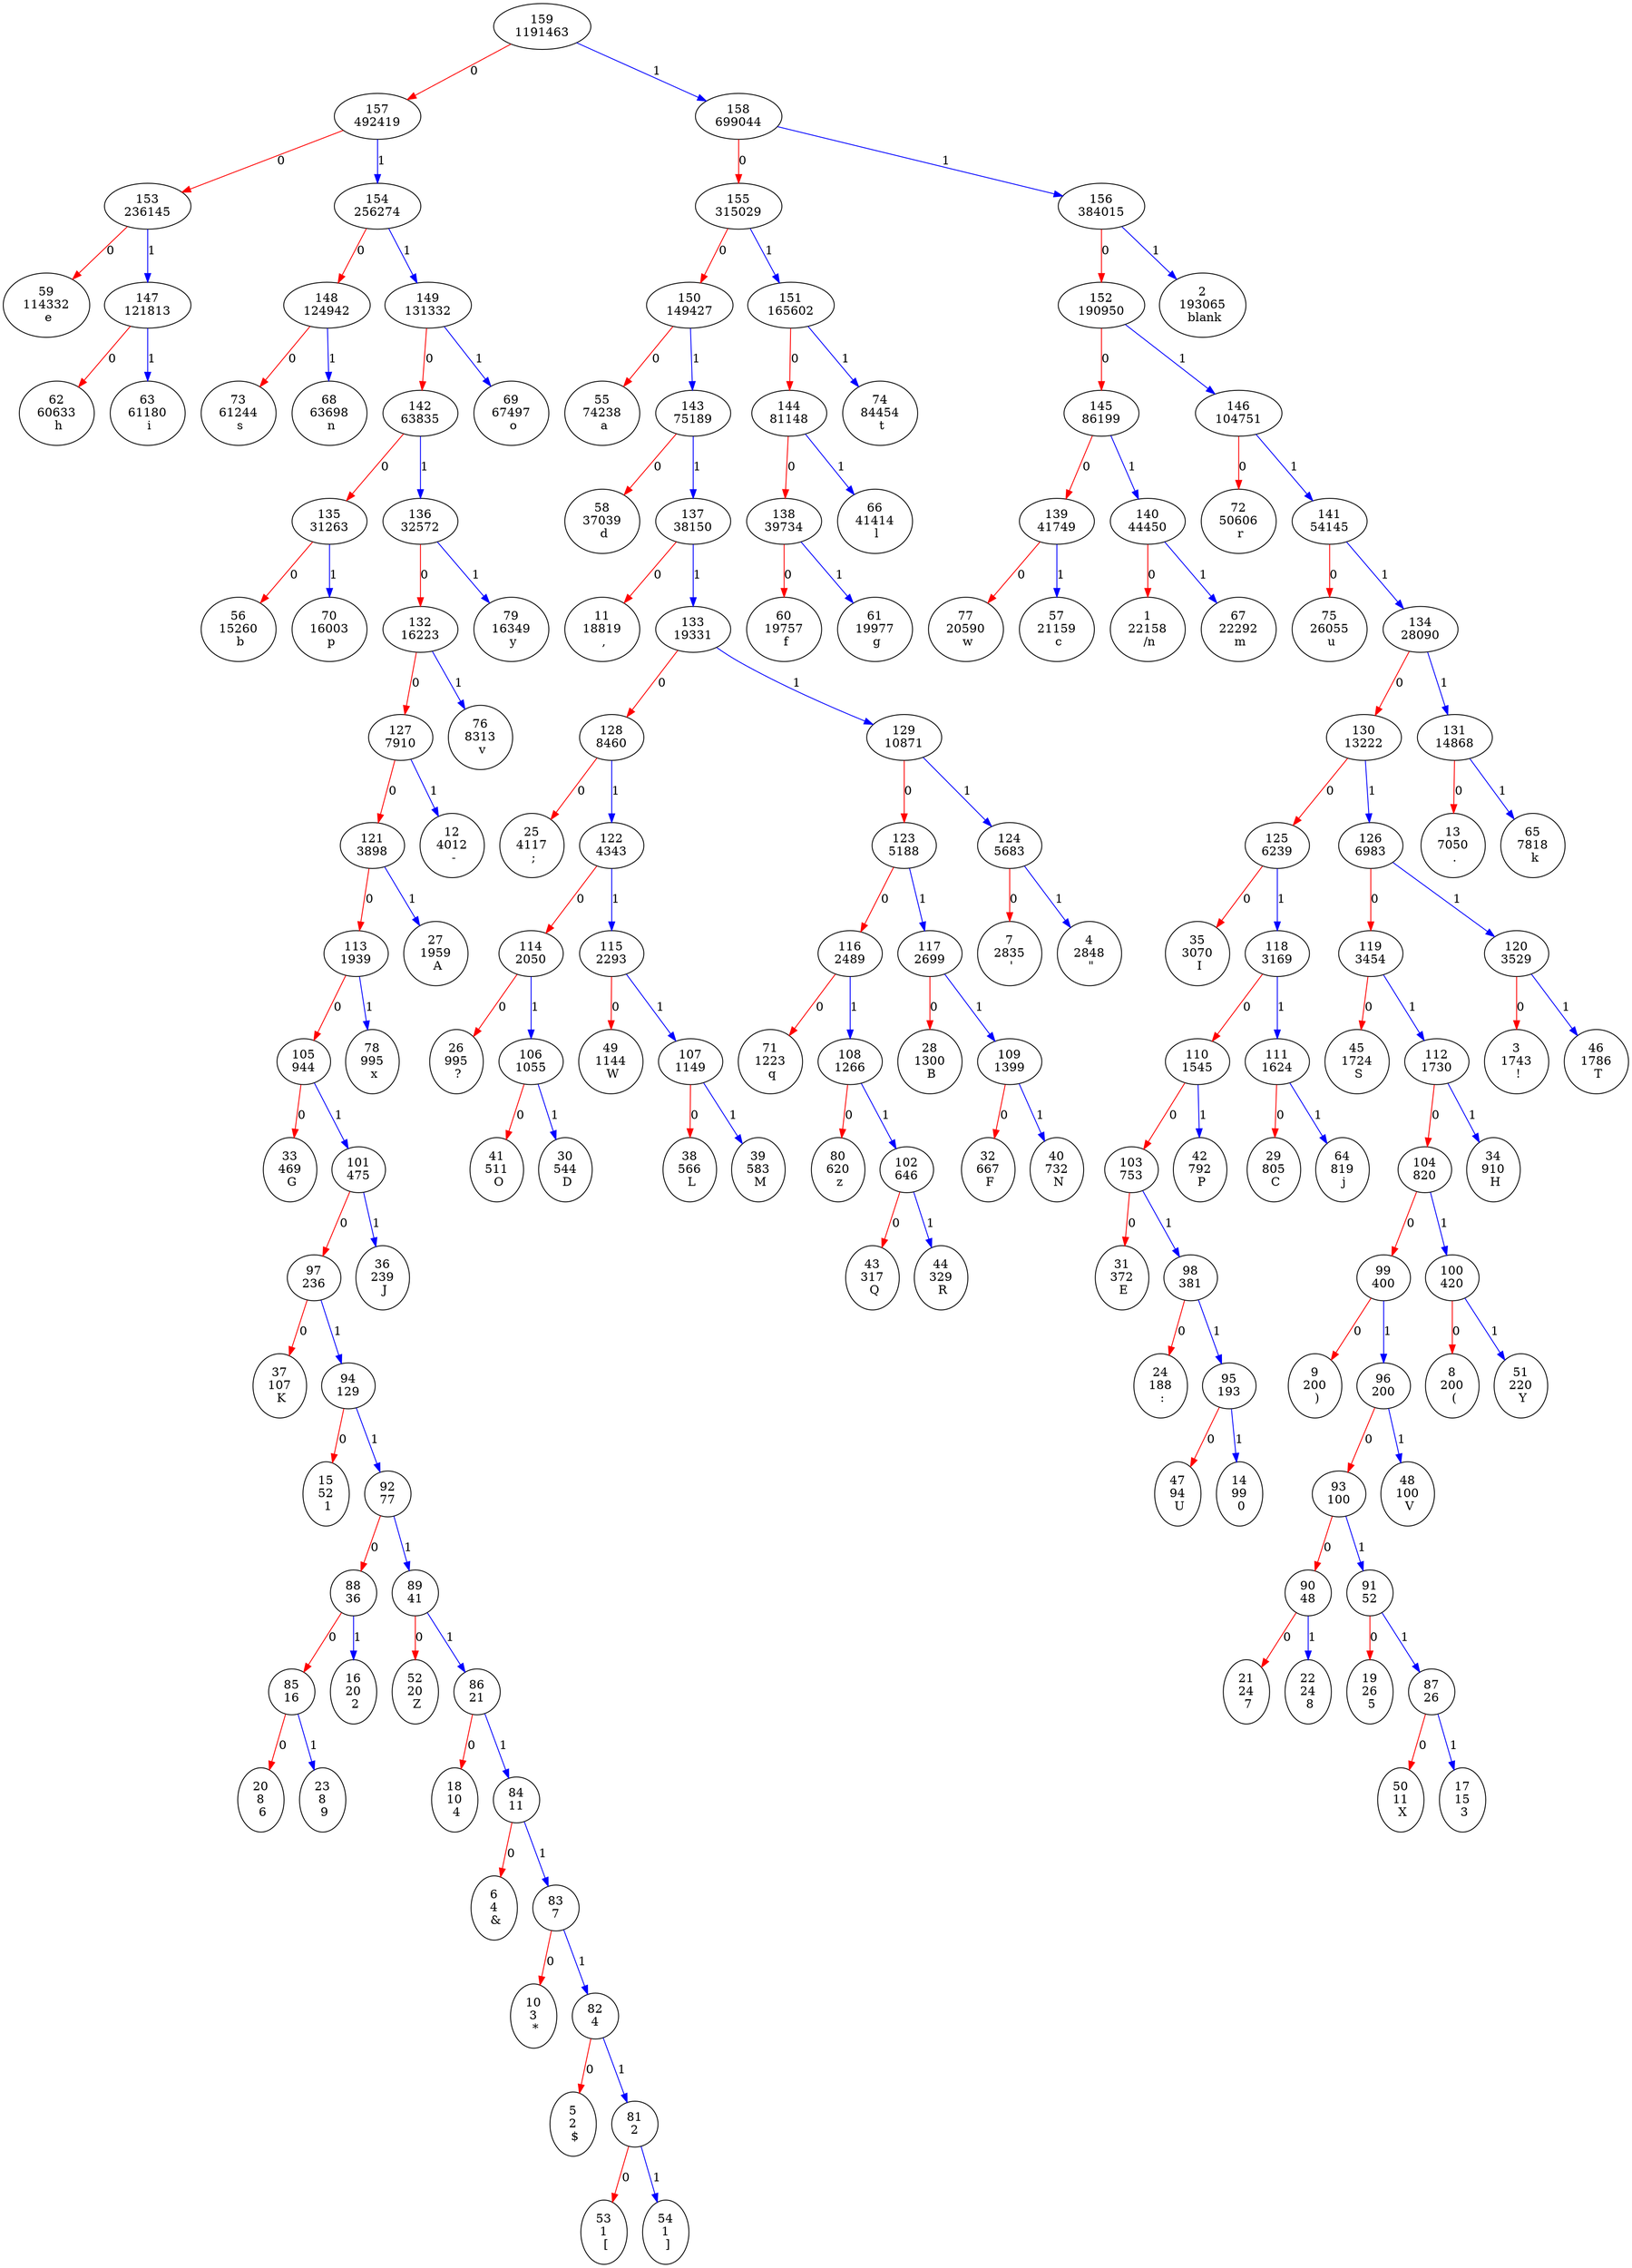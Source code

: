 ## Command to generate pdf:  dot -Tpdf test.dot -o test.pdf
digraph g {
 "159\n1191463" -> "157\n492419" [color=red, label=0]
 "157\n492419" -> "153\n236145" [color=red, label=0]
 "153\n236145" -> "59\n114332\n e" [color=red, label=0]
 "153\n236145" -> "147\n121813" [color=blue, label=1]
 "147\n121813" -> "62\n60633\n h" [color=red, label=0]
 "147\n121813" -> "63\n61180\n i" [color=blue, label=1]
 "157\n492419" -> "154\n256274" [color=blue, label=1]
 "154\n256274" -> "148\n124942" [color=red, label=0]
 "148\n124942" -> "73\n61244\n s" [color=red, label=0]
 "148\n124942" -> "68\n63698\n n" [color=blue, label=1]
 "154\n256274" -> "149\n131332" [color=blue, label=1]
 "149\n131332" -> "142\n63835" [color=red, label=0]
 "142\n63835" -> "135\n31263" [color=red, label=0]
 "135\n31263" -> "56\n15260\n b" [color=red, label=0]
 "135\n31263" -> "70\n16003\n p" [color=blue, label=1]
 "142\n63835" -> "136\n32572" [color=blue, label=1]
 "136\n32572" -> "132\n16223" [color=red, label=0]
 "132\n16223" -> "127\n7910" [color=red, label=0]
 "127\n7910" -> "121\n3898" [color=red, label=0]
 "121\n3898" -> "113\n1939" [color=red, label=0]
 "113\n1939" -> "105\n944" [color=red, label=0]
 "105\n944" -> "33\n469\n G" [color=red, label=0]
 "105\n944" -> "101\n475" [color=blue, label=1]
 "101\n475" -> "97\n236" [color=red, label=0]
 "97\n236" -> "37\n107\n K" [color=red, label=0]
 "97\n236" -> "94\n129" [color=blue, label=1]
 "94\n129" -> "15\n52\n 1" [color=red, label=0]
 "94\n129" -> "92\n77" [color=blue, label=1]
 "92\n77" -> "88\n36" [color=red, label=0]
 "88\n36" -> "85\n16" [color=red, label=0]
 "85\n16" -> "20\n8\n 6" [color=red, label=0]
 "85\n16" -> "23\n8\n 9" [color=blue, label=1]
 "88\n36" -> "16\n20\n 2" [color=blue, label=1]
 "92\n77" -> "89\n41" [color=blue, label=1]
 "89\n41" -> "52\n20\n Z" [color=red, label=0]
 "89\n41" -> "86\n21" [color=blue, label=1]
 "86\n21" -> "18\n10\n 4" [color=red, label=0]
 "86\n21" -> "84\n11" [color=blue, label=1]
 "84\n11" -> "6\n4\n &" [color=red, label=0]
 "84\n11" -> "83\n7" [color=blue, label=1]
 "83\n7" -> "10\n3\n *" [color=red, label=0]
 "83\n7" -> "82\n4" [color=blue, label=1]
 "82\n4" -> "5\n2\n $" [color=red, label=0]
 "82\n4" -> "81\n2" [color=blue, label=1]
 "81\n2" -> "53\n1\n [" [color=red, label=0]
 "81\n2" -> "54\n1\n ]" [color=blue, label=1]
 "101\n475" -> "36\n239\n J" [color=blue, label=1]
 "113\n1939" -> "78\n995\n x" [color=blue, label=1]
 "121\n3898" -> "27\n1959\n A" [color=blue, label=1]
 "127\n7910" -> "12\n4012\n -" [color=blue, label=1]
 "132\n16223" -> "76\n8313\n v" [color=blue, label=1]
 "136\n32572" -> "79\n16349\n y" [color=blue, label=1]
 "149\n131332" -> "69\n67497\n o" [color=blue, label=1]
 "159\n1191463" -> "158\n699044" [color=blue, label=1]
 "158\n699044" -> "155\n315029" [color=red, label=0]
 "155\n315029" -> "150\n149427" [color=red, label=0]
 "150\n149427" -> "55\n74238\n a" [color=red, label=0]
 "150\n149427" -> "143\n75189" [color=blue, label=1]
 "143\n75189" -> "58\n37039\n d" [color=red, label=0]
 "143\n75189" -> "137\n38150" [color=blue, label=1]
 "137\n38150" -> "11\n18819\n ," [color=red, label=0]
 "137\n38150" -> "133\n19331" [color=blue, label=1]
 "133\n19331" -> "128\n8460" [color=red, label=0]
 "128\n8460" -> "25\n4117\n ;" [color=red, label=0]
 "128\n8460" -> "122\n4343" [color=blue, label=1]
 "122\n4343" -> "114\n2050" [color=red, label=0]
 "114\n2050" -> "26\n995\n ?" [color=red, label=0]
 "114\n2050" -> "106\n1055" [color=blue, label=1]
 "106\n1055" -> "41\n511\n O" [color=red, label=0]
 "106\n1055" -> "30\n544\n D" [color=blue, label=1]
 "122\n4343" -> "115\n2293" [color=blue, label=1]
 "115\n2293" -> "49\n1144\n W" [color=red, label=0]
 "115\n2293" -> "107\n1149" [color=blue, label=1]
 "107\n1149" -> "38\n566\n L" [color=red, label=0]
 "107\n1149" -> "39\n583\n M" [color=blue, label=1]
 "133\n19331" -> "129\n10871" [color=blue, label=1]
 "129\n10871" -> "123\n5188" [color=red, label=0]
 "123\n5188" -> "116\n2489" [color=red, label=0]
 "116\n2489" -> "71\n1223\n q" [color=red, label=0]
 "116\n2489" -> "108\n1266" [color=blue, label=1]
 "108\n1266" -> "80\n620\n z" [color=red, label=0]
 "108\n1266" -> "102\n646" [color=blue, label=1]
 "102\n646" -> "43\n317\n Q" [color=red, label=0]
 "102\n646" -> "44\n329\n R" [color=blue, label=1]
 "123\n5188" -> "117\n2699" [color=blue, label=1]
 "117\n2699" -> "28\n1300\n B" [color=red, label=0]
 "117\n2699" -> "109\n1399" [color=blue, label=1]
 "109\n1399" -> "32\n667\n F" [color=red, label=0]
 "109\n1399" -> "40\n732\n N" [color=blue, label=1]
 "129\n10871" -> "124\n5683" [color=blue, label=1]
 "124\n5683" -> "7\n2835\n '" [color=red, label=0]
 "124\n5683" -> "4\n2848\n \"" [color=blue, label=1]
 "155\n315029" -> "151\n165602" [color=blue, label=1]
 "151\n165602" -> "144\n81148" [color=red, label=0]
 "144\n81148" -> "138\n39734" [color=red, label=0]
 "138\n39734" -> "60\n19757\n f" [color=red, label=0]
 "138\n39734" -> "61\n19977\n g" [color=blue, label=1]
 "144\n81148" -> "66\n41414\n l" [color=blue, label=1]
 "151\n165602" -> "74\n84454\n t" [color=blue, label=1]
 "158\n699044" -> "156\n384015" [color=blue, label=1]
 "156\n384015" -> "152\n190950" [color=red, label=0]
 "152\n190950" -> "145\n86199" [color=red, label=0]
 "145\n86199" -> "139\n41749" [color=red, label=0]
 "139\n41749" -> "77\n20590\n w" [color=red, label=0]
 "139\n41749" -> "57\n21159\n c" [color=blue, label=1]
 "145\n86199" -> "140\n44450" [color=blue, label=1]
 "140\n44450" -> "1\n22158\n /n" [color=red, label=0]
 "140\n44450" -> "67\n22292\n m" [color=blue, label=1]
 "152\n190950" -> "146\n104751" [color=blue, label=1]
 "146\n104751" -> "72\n50606\n r" [color=red, label=0]
 "146\n104751" -> "141\n54145" [color=blue, label=1]
 "141\n54145" -> "75\n26055\n u" [color=red, label=0]
 "141\n54145" -> "134\n28090" [color=blue, label=1]
 "134\n28090" -> "130\n13222" [color=red, label=0]
 "130\n13222" -> "125\n6239" [color=red, label=0]
 "125\n6239" -> "35\n3070\n I" [color=red, label=0]
 "125\n6239" -> "118\n3169" [color=blue, label=1]
 "118\n3169" -> "110\n1545" [color=red, label=0]
 "110\n1545" -> "103\n753" [color=red, label=0]
 "103\n753" -> "31\n372\n E" [color=red, label=0]
 "103\n753" -> "98\n381" [color=blue, label=1]
 "98\n381" -> "24\n188\n :" [color=red, label=0]
 "98\n381" -> "95\n193" [color=blue, label=1]
 "95\n193" -> "47\n94\n U" [color=red, label=0]
 "95\n193" -> "14\n99\n 0" [color=blue, label=1]
 "110\n1545" -> "42\n792\n P" [color=blue, label=1]
 "118\n3169" -> "111\n1624" [color=blue, label=1]
 "111\n1624" -> "29\n805\n C" [color=red, label=0]
 "111\n1624" -> "64\n819\n j" [color=blue, label=1]
 "130\n13222" -> "126\n6983" [color=blue, label=1]
 "126\n6983" -> "119\n3454" [color=red, label=0]
 "119\n3454" -> "45\n1724\n S" [color=red, label=0]
 "119\n3454" -> "112\n1730" [color=blue, label=1]
 "112\n1730" -> "104\n820" [color=red, label=0]
 "104\n820" -> "99\n400" [color=red, label=0]
 "99\n400" -> "9\n200\n )" [color=red, label=0]
 "99\n400" -> "96\n200" [color=blue, label=1]
 "96\n200" -> "93\n100" [color=red, label=0]
 "93\n100" -> "90\n48" [color=red, label=0]
 "90\n48" -> "21\n24\n 7" [color=red, label=0]
 "90\n48" -> "22\n24\n 8" [color=blue, label=1]
 "93\n100" -> "91\n52" [color=blue, label=1]
 "91\n52" -> "19\n26\n 5" [color=red, label=0]
 "91\n52" -> "87\n26" [color=blue, label=1]
 "87\n26" -> "50\n11\n X" [color=red, label=0]
 "87\n26" -> "17\n15\n 3" [color=blue, label=1]
 "96\n200" -> "48\n100\n V" [color=blue, label=1]
 "104\n820" -> "100\n420" [color=blue, label=1]
 "100\n420" -> "8\n200\n (" [color=red, label=0]
 "100\n420" -> "51\n220\n Y" [color=blue, label=1]
 "112\n1730" -> "34\n910\n H" [color=blue, label=1]
 "126\n6983" -> "120\n3529" [color=blue, label=1]
 "120\n3529" -> "3\n1743\n !" [color=red, label=0]
 "120\n3529" -> "46\n1786\n T" [color=blue, label=1]
 "134\n28090" -> "131\n14868" [color=blue, label=1]
 "131\n14868" -> "13\n7050\n ." [color=red, label=0]
 "131\n14868" -> "65\n7818\n k" [color=blue, label=1]
 "156\n384015" -> "2\n193065\n blank" [color=blue, label=1]
}
